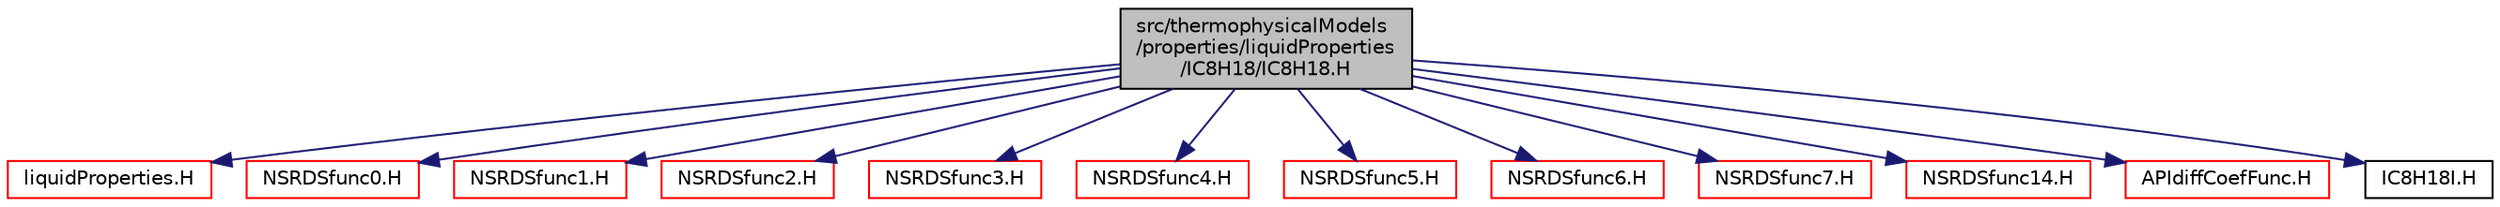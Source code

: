 digraph "src/thermophysicalModels/properties/liquidProperties/IC8H18/IC8H18.H"
{
  bgcolor="transparent";
  edge [fontname="Helvetica",fontsize="10",labelfontname="Helvetica",labelfontsize="10"];
  node [fontname="Helvetica",fontsize="10",shape=record];
  Node1 [label="src/thermophysicalModels\l/properties/liquidProperties\l/IC8H18/IC8H18.H",height=0.2,width=0.4,color="black", fillcolor="grey75", style="filled", fontcolor="black"];
  Node1 -> Node2 [color="midnightblue",fontsize="10",style="solid",fontname="Helvetica"];
  Node2 [label="liquidProperties.H",height=0.2,width=0.4,color="red",URL="$a10099.html"];
  Node1 -> Node3 [color="midnightblue",fontsize="10",style="solid",fontname="Helvetica"];
  Node3 [label="NSRDSfunc0.H",height=0.2,width=0.4,color="red",URL="$a10401.html"];
  Node1 -> Node4 [color="midnightblue",fontsize="10",style="solid",fontname="Helvetica"];
  Node4 [label="NSRDSfunc1.H",height=0.2,width=0.4,color="red",URL="$a10403.html"];
  Node1 -> Node5 [color="midnightblue",fontsize="10",style="solid",fontname="Helvetica"];
  Node5 [label="NSRDSfunc2.H",height=0.2,width=0.4,color="red",URL="$a10407.html"];
  Node1 -> Node6 [color="midnightblue",fontsize="10",style="solid",fontname="Helvetica"];
  Node6 [label="NSRDSfunc3.H",height=0.2,width=0.4,color="red",URL="$a10409.html"];
  Node1 -> Node7 [color="midnightblue",fontsize="10",style="solid",fontname="Helvetica"];
  Node7 [label="NSRDSfunc4.H",height=0.2,width=0.4,color="red",URL="$a10411.html"];
  Node1 -> Node8 [color="midnightblue",fontsize="10",style="solid",fontname="Helvetica"];
  Node8 [label="NSRDSfunc5.H",height=0.2,width=0.4,color="red",URL="$a10413.html"];
  Node1 -> Node9 [color="midnightblue",fontsize="10",style="solid",fontname="Helvetica"];
  Node9 [label="NSRDSfunc6.H",height=0.2,width=0.4,color="red",URL="$a10415.html"];
  Node1 -> Node10 [color="midnightblue",fontsize="10",style="solid",fontname="Helvetica"];
  Node10 [label="NSRDSfunc7.H",height=0.2,width=0.4,color="red",URL="$a10417.html"];
  Node1 -> Node11 [color="midnightblue",fontsize="10",style="solid",fontname="Helvetica"];
  Node11 [label="NSRDSfunc14.H",height=0.2,width=0.4,color="red",URL="$a10405.html"];
  Node1 -> Node12 [color="midnightblue",fontsize="10",style="solid",fontname="Helvetica"];
  Node12 [label="APIdiffCoefFunc.H",height=0.2,width=0.4,color="red",URL="$a10399.html"];
  Node1 -> Node13 [color="midnightblue",fontsize="10",style="solid",fontname="Helvetica"];
  Node13 [label="IC8H18I.H",height=0.2,width=0.4,color="black",URL="$a10094.html"];
}
